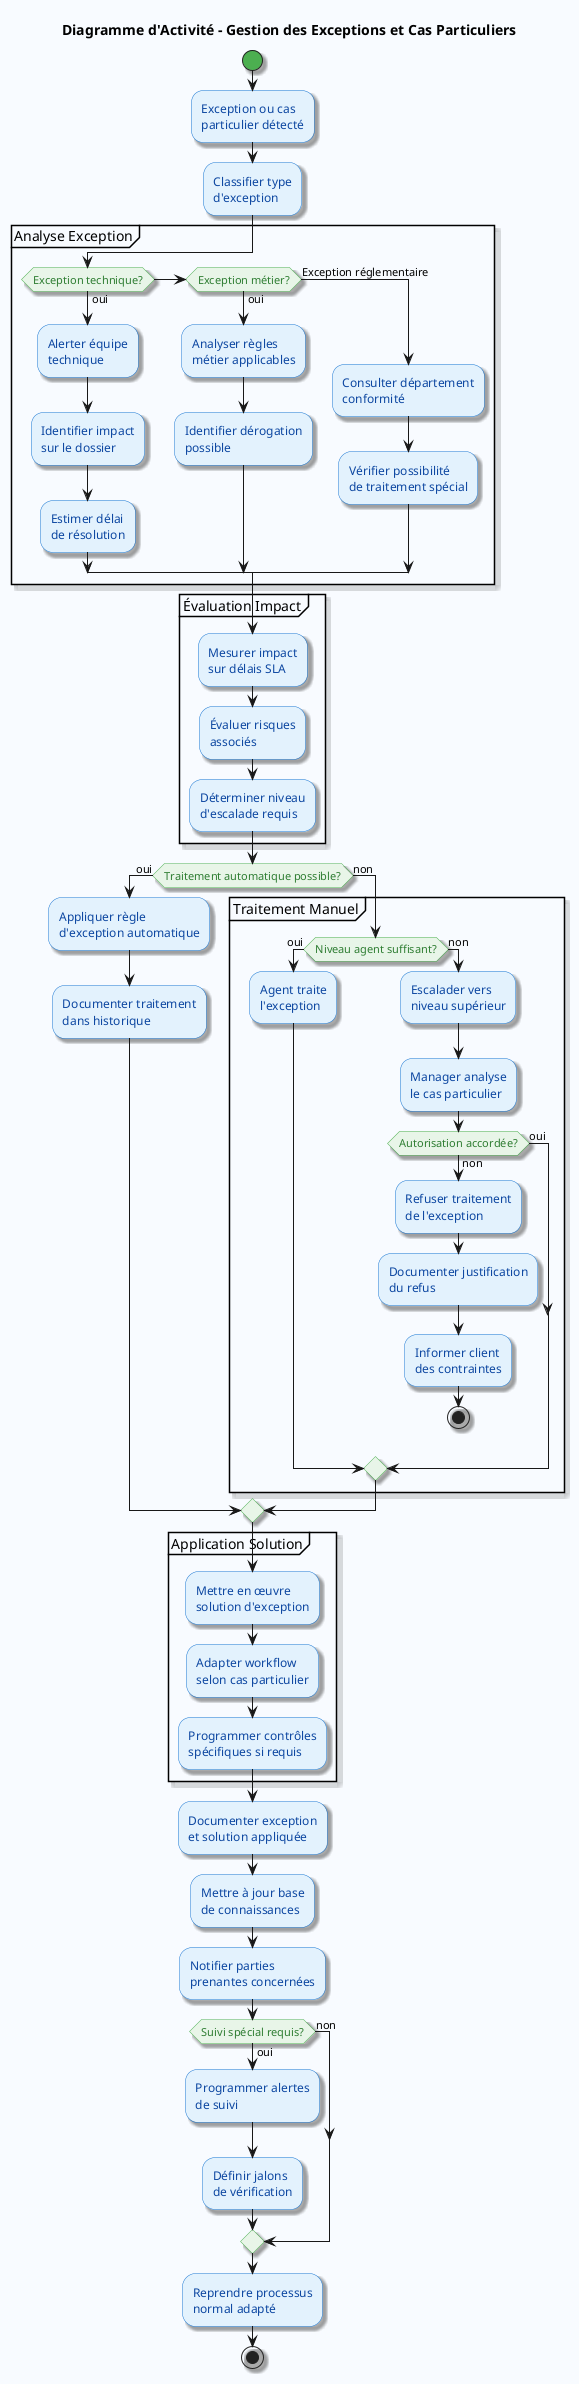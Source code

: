 @startuml GestionExceptions
skinparam backgroundColor #F8FBFF
skinparam activity {
    BackgroundColor #E3F2FD
    BorderColor #1976D2
    FontColor #0D47A1
    DiamondBackgroundColor #E8F5E8
    DiamondBorderColor #4CAF50
    DiamondFontColor #2E7D32
    StartColor #4CAF50
    EndColor #F44336
}
skinparam shadowing true

title Diagramme d'Activité - Gestion des Exceptions et Cas Particuliers

start

:Exception ou cas
particulier détecté;

:Classifier type
d'exception;

partition "Analyse Exception" {
    if (Exception technique?) then (oui)
        :Alerter équipe
        technique;
        
        :Identifier impact
        sur le dossier;
        
        :Estimer délai
        de résolution;
        
    elseif (Exception métier?) then (oui)
        :Analyser règles
        métier applicables;
        
        :Identifier dérogation
        possible;
        
    else (Exception réglementaire)
        :Consulter département
        conformité;
        
        :Vérifier possibilité
        de traitement spécial;
    endif
}

partition "Évaluation Impact" {
    :Mesurer impact
    sur délais SLA;
    
    :Évaluer risques
    associés;
    
    :Déterminer niveau
    d'escalade requis;
}

if (Traitement automatique possible?) then (oui)
    :Appliquer règle
    d'exception automatique;
    
    :Documenter traitement
    dans historique;
    
else (non)
    partition "Traitement Manuel" {
        if (Niveau agent suffisant?) then (oui)
            :Agent traite
            l'exception;
            
        else (non)
            :Escalader vers
            niveau supérieur;
            
            :Manager analyse
            le cas particulier;
            
            if (Autorisation accordée?) then (non)
                :Refuser traitement
                de l'exception;
                
                :Documenter justification
                du refus;
                
                :Informer client
                des contraintes;
                
                stop
            else (oui)
            endif
        endif
    }
endif

partition "Application Solution" {
    :Mettre en œuvre
    solution d'exception;
    
    :Adapter workflow
    selon cas particulier;
    
    :Programmer contrôles
    spécifiques si requis;
}

:Documenter exception
et solution appliquée;

:Mettre à jour base
de connaissances;

:Notifier parties
prenantes concernées;

if (Suivi spécial requis?) then (oui)
    :Programmer alertes
    de suivi;
    
    :Définir jalons
    de vérification;
else (non)
endif

:Reprendre processus
normal adapté;

stop

@enduml
